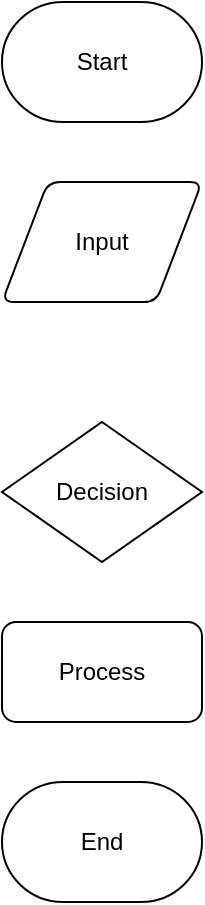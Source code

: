 <mxfile version="20.7.4" type="device" pages="3"><diagram id="y-rSos28emNYc_uzk-bG" name="Page-1"><mxGraphModel dx="780" dy="513" grid="1" gridSize="10" guides="1" tooltips="1" connect="1" arrows="1" fold="1" page="1" pageScale="1" pageWidth="850" pageHeight="1100" math="0" shadow="0"><root><mxCell id="0"/><mxCell id="1" parent="0"/><mxCell id="GxUSUIaoc5Fba8RU_Sh0-9" value="Start" style="strokeWidth=1;html=1;shape=mxgraph.flowchart.terminator;whiteSpace=wrap;" parent="1" vertex="1"><mxGeometry x="375" y="270" width="100" height="60" as="geometry"/></mxCell><mxCell id="GxUSUIaoc5Fba8RU_Sh0-10" value="Input" style="shape=parallelogram;html=1;strokeWidth=1;perimeter=parallelogramPerimeter;whiteSpace=wrap;rounded=1;arcSize=12;size=0.23;" parent="1" vertex="1"><mxGeometry x="375" y="360" width="100" height="60" as="geometry"/></mxCell><mxCell id="GxUSUIaoc5Fba8RU_Sh0-11" value="Decision" style="strokeWidth=1;html=1;shape=mxgraph.flowchart.decision;whiteSpace=wrap;" parent="1" vertex="1"><mxGeometry x="375" y="480" width="100" height="70" as="geometry"/></mxCell><mxCell id="GxUSUIaoc5Fba8RU_Sh0-13" value="Process" style="rounded=1;whiteSpace=wrap;html=1;absoluteArcSize=1;arcSize=14;strokeWidth=1;" parent="1" vertex="1"><mxGeometry x="375" y="580" width="100" height="50" as="geometry"/></mxCell><mxCell id="GxUSUIaoc5Fba8RU_Sh0-14" value="End" style="strokeWidth=1;html=1;shape=mxgraph.flowchart.terminator;whiteSpace=wrap;" parent="1" vertex="1"><mxGeometry x="375" y="660" width="100" height="60" as="geometry"/></mxCell></root></mxGraphModel></diagram><diagram id="I4F_77gmHYOGXDfsHaw_" name="Page-2"><mxGraphModel dx="934" dy="621" grid="1" gridSize="10" guides="1" tooltips="1" connect="1" arrows="1" fold="1" page="1" pageScale="1" pageWidth="827" pageHeight="1169" math="0" shadow="0"><root><mxCell id="0"/><mxCell id="1" parent="0"/><mxCell id="2hTc9VhJMVXpzU_eQyZ2-14" style="edgeStyle=none;rounded=0;orthogonalLoop=1;jettySize=auto;html=1;entryX=0.5;entryY=0;entryDx=0;entryDy=0;" parent="1" source="2hTc9VhJMVXpzU_eQyZ2-1" target="2hTc9VhJMVXpzU_eQyZ2-2" edge="1"><mxGeometry relative="1" as="geometry"/></mxCell><mxCell id="2hTc9VhJMVXpzU_eQyZ2-1" value="Start" style="strokeWidth=1;html=1;shape=mxgraph.flowchart.terminator;whiteSpace=wrap;" parent="1" vertex="1"><mxGeometry x="400" y="79" width="80" height="41" as="geometry"/></mxCell><mxCell id="2hTc9VhJMVXpzU_eQyZ2-15" style="edgeStyle=none;rounded=0;orthogonalLoop=1;jettySize=auto;html=1;exitX=0.5;exitY=1;exitDx=0;exitDy=0;entryX=0.5;entryY=0;entryDx=0;entryDy=0;" parent="1" source="2hTc9VhJMVXpzU_eQyZ2-2" target="2hTc9VhJMVXpzU_eQyZ2-6" edge="1"><mxGeometry relative="1" as="geometry"/></mxCell><mxCell id="2hTc9VhJMVXpzU_eQyZ2-2" value="เวลาปัจจุบัน" style="shape=parallelogram;html=1;strokeWidth=1;perimeter=parallelogramPerimeter;whiteSpace=wrap;rounded=1;arcSize=12;size=0.23;" parent="1" vertex="1"><mxGeometry x="395" y="160" width="90" height="40" as="geometry"/></mxCell><mxCell id="2hTc9VhJMVXpzU_eQyZ2-3" value="เป็นช่วงเช้าก่อนเที่ยง&lt;br&gt;หรือไม่" style="strokeWidth=1;html=1;shape=mxgraph.flowchart.decision;whiteSpace=wrap;" parent="1" vertex="1"><mxGeometry x="370" y="311" width="140" height="98" as="geometry"/></mxCell><mxCell id="2hTc9VhJMVXpzU_eQyZ2-5" value="End" style="strokeWidth=1;html=1;shape=mxgraph.flowchart.terminator;whiteSpace=wrap;" parent="1" vertex="1"><mxGeometry x="405" y="721" width="70" height="40" as="geometry"/></mxCell><mxCell id="2hTc9VhJMVXpzU_eQyZ2-10" style="edgeStyle=none;rounded=0;orthogonalLoop=1;jettySize=auto;html=1;entryX=0.5;entryY=0;entryDx=0;entryDy=0;entryPerimeter=0;" parent="1" source="2hTc9VhJMVXpzU_eQyZ2-6" target="2hTc9VhJMVXpzU_eQyZ2-3" edge="1"><mxGeometry relative="1" as="geometry"/></mxCell><mxCell id="2hTc9VhJMVXpzU_eQyZ2-6" value="เวลาที่ใช้แบ่ง&lt;br&gt;ช่วงการทักทาย" style="shape=parallelogram;html=1;strokeWidth=1;perimeter=parallelogramPerimeter;whiteSpace=wrap;rounded=1;arcSize=12;size=0.23;" parent="1" vertex="1"><mxGeometry x="382.5" y="240" width="115" height="46" as="geometry"/></mxCell><mxCell id="2hTc9VhJMVXpzU_eQyZ2-12" value="Good Morning" style="rounded=1;whiteSpace=wrap;html=1;absoluteArcSize=1;arcSize=14;strokeWidth=1;" parent="1" vertex="1"><mxGeometry x="270" y="400" width="100" height="50" as="geometry"/></mxCell><mxCell id="2hTc9VhJMVXpzU_eQyZ2-13" value="Good Evening" style="rounded=1;whiteSpace=wrap;html=1;absoluteArcSize=1;arcSize=14;strokeWidth=1;" parent="1" vertex="1"><mxGeometry x="629.29" y="630" width="100" height="50" as="geometry"/></mxCell><mxCell id="2hTc9VhJMVXpzU_eQyZ2-24" style="edgeStyle=orthogonalEdgeStyle;rounded=0;orthogonalLoop=1;jettySize=auto;html=1;entryX=0.5;entryY=0;entryDx=0;entryDy=0;entryPerimeter=0;" parent="1" target="2hTc9VhJMVXpzU_eQyZ2-29" edge="1"><mxGeometry relative="1" as="geometry"><mxPoint x="550" y="390" as="targetPoint"/><mxPoint x="510" y="360" as="sourcePoint"/><Array as="points"><mxPoint x="560" y="360"/></Array></mxGeometry></mxCell><mxCell id="Pye2qBTRk6iMU2KvWE4K-2" value="False" style="edgeLabel;html=1;align=center;verticalAlign=bottom;resizable=0;points=[];" vertex="1" connectable="0" parent="2hTc9VhJMVXpzU_eQyZ2-24"><mxGeometry x="-0.369" relative="1" as="geometry"><mxPoint as="offset"/></mxGeometry></mxCell><mxCell id="2hTc9VhJMVXpzU_eQyZ2-26" value="Good Afternoon" style="rounded=1;whiteSpace=wrap;html=1;absoluteArcSize=1;arcSize=14;strokeWidth=1;" parent="1" vertex="1"><mxGeometry x="389.29" y="490" width="100" height="50" as="geometry"/></mxCell><mxCell id="2hTc9VhJMVXpzU_eQyZ2-29" value="เป็นหลังที่ยงก่อน&lt;br&gt;6 โมงเย็นหรือไม่" style="strokeWidth=1;html=1;shape=mxgraph.flowchart.decision;whiteSpace=wrap;" parent="1" vertex="1"><mxGeometry x="490.29" y="398" width="138.58" height="104" as="geometry"/></mxCell><mxCell id="2hTc9VhJMVXpzU_eQyZ2-31" value="True" style="edgeStyle=orthogonalEdgeStyle;rounded=0;orthogonalLoop=1;jettySize=auto;html=1;entryX=0.5;entryY=0;entryDx=0;entryDy=0;exitX=0;exitY=0.5;exitDx=0;exitDy=0;exitPerimeter=0;verticalAlign=bottom;" parent="1" edge="1" source="2hTc9VhJMVXpzU_eQyZ2-3"><mxGeometry x="-0.338" y="-1" relative="1" as="geometry"><mxPoint x="319" y="400.19" as="targetPoint"/><mxPoint x="350" y="360" as="sourcePoint"/><Array as="points"><mxPoint x="320" y="361"/><mxPoint x="320" y="400"/></Array><mxPoint as="offset"/></mxGeometry></mxCell><mxCell id="2hTc9VhJMVXpzU_eQyZ2-34" style="edgeStyle=orthogonalEdgeStyle;rounded=0;orthogonalLoop=1;jettySize=auto;html=1;entryX=0.5;entryY=0;entryDx=0;entryDy=0;" parent="1" edge="1"><mxGeometry relative="1" as="geometry"><mxPoint x="439.29" y="490.19" as="targetPoint"/><mxPoint x="490" y="450" as="sourcePoint"/><Array as="points"><mxPoint x="440" y="470"/><mxPoint x="439" y="470"/></Array></mxGeometry></mxCell><mxCell id="Pye2qBTRk6iMU2KvWE4K-1" value="True" style="edgeLabel;html=1;align=center;verticalAlign=bottom;resizable=0;points=[];" vertex="1" connectable="0" parent="2hTc9VhJMVXpzU_eQyZ2-34"><mxGeometry x="-0.603" relative="1" as="geometry"><mxPoint x="-3" as="offset"/></mxGeometry></mxCell><mxCell id="2hTc9VhJMVXpzU_eQyZ2-38" style="edgeStyle=none;rounded=0;orthogonalLoop=1;jettySize=auto;html=1;entryX=0.5;entryY=0;entryDx=0;entryDy=0;entryPerimeter=0;" parent="1" edge="1"><mxGeometry relative="1" as="geometry"><mxPoint x="679.87" y="488.37" as="targetPoint"/><mxPoint x="680.29" y="450.37" as="sourcePoint"/></mxGeometry></mxCell><mxCell id="2hTc9VhJMVXpzU_eQyZ2-39" value="False" style="rounded=1;orthogonalLoop=1;jettySize=auto;html=1;endArrow=none;endFill=0;verticalAlign=bottom;" parent="1" edge="1"><mxGeometry relative="1" as="geometry"><mxPoint x="628.87" y="450" as="targetPoint"/><mxPoint x="680.29" y="450.37" as="sourcePoint"/></mxGeometry></mxCell><mxCell id="2hTc9VhJMVXpzU_eQyZ2-40" value="else" style="strokeWidth=1;html=1;shape=mxgraph.flowchart.decision;whiteSpace=wrap;" parent="1" vertex="1"><mxGeometry x="610" y="486" width="138.58" height="104" as="geometry"/></mxCell><mxCell id="2hTc9VhJMVXpzU_eQyZ2-41" style="edgeStyle=none;rounded=0;orthogonalLoop=1;jettySize=auto;html=1;entryX=0.5;entryY=0;entryDx=0;entryDy=0;" parent="1" edge="1"><mxGeometry relative="1" as="geometry"><mxPoint x="678.94" y="630" as="targetPoint"/><mxPoint x="679.65" y="590" as="sourcePoint"/></mxGeometry></mxCell></root></mxGraphModel></diagram><diagram id="EyJNPhRaP-TXpE9YvfE_" name="Page-3"><mxGraphModel grid="1" page="1" gridSize="10" guides="1" tooltips="1" connect="1" arrows="1" fold="1" pageScale="1" pageWidth="827" pageHeight="1169" math="0" shadow="0"><root><mxCell id="0"/><mxCell id="1" parent="0"/><mxCell id="8cP7oDVNKCuu__R1fsrE-2" style="edgeStyle=orthogonalEdgeStyle;rounded=0;orthogonalLoop=1;jettySize=auto;html=1;exitX=1;exitY=0.5;exitDx=0;exitDy=0;endArrow=none;endFill=0;startArrow=classic;startFill=1;" edge="1" parent="1" source="8cP7oDVNKCuu__R1fsrE-1"><mxGeometry relative="1" as="geometry"><mxPoint x="560" y="120" as="targetPoint"/><Array as="points"><mxPoint x="520" y="160"/><mxPoint x="520" y="120"/></Array></mxGeometry></mxCell><mxCell id="8cP7oDVNKCuu__R1fsrE-1" value="" style="ellipse;whiteSpace=wrap;html=1;aspect=fixed;fillColor=#6666FF;" vertex="1" parent="1"><mxGeometry x="400" y="120" width="80" height="80" as="geometry"/></mxCell><mxCell id="8cP7oDVNKCuu__R1fsrE-3" value="" style="endArrow=none;html=1;rounded=1;edgeStyle=orthogonalEdgeStyle;fillColor=#e51400;strokeColor=#B20000;" edge="1" parent="1"><mxGeometry x="0.667" y="20" width="50" height="50" relative="1" as="geometry"><mxPoint x="530" y="160" as="sourcePoint"/><mxPoint x="560" y="130" as="targetPoint"/><Array as="points"><mxPoint x="530" y="130"/></Array><mxPoint as="offset"/></mxGeometry></mxCell></root></mxGraphModel></diagram></mxfile>